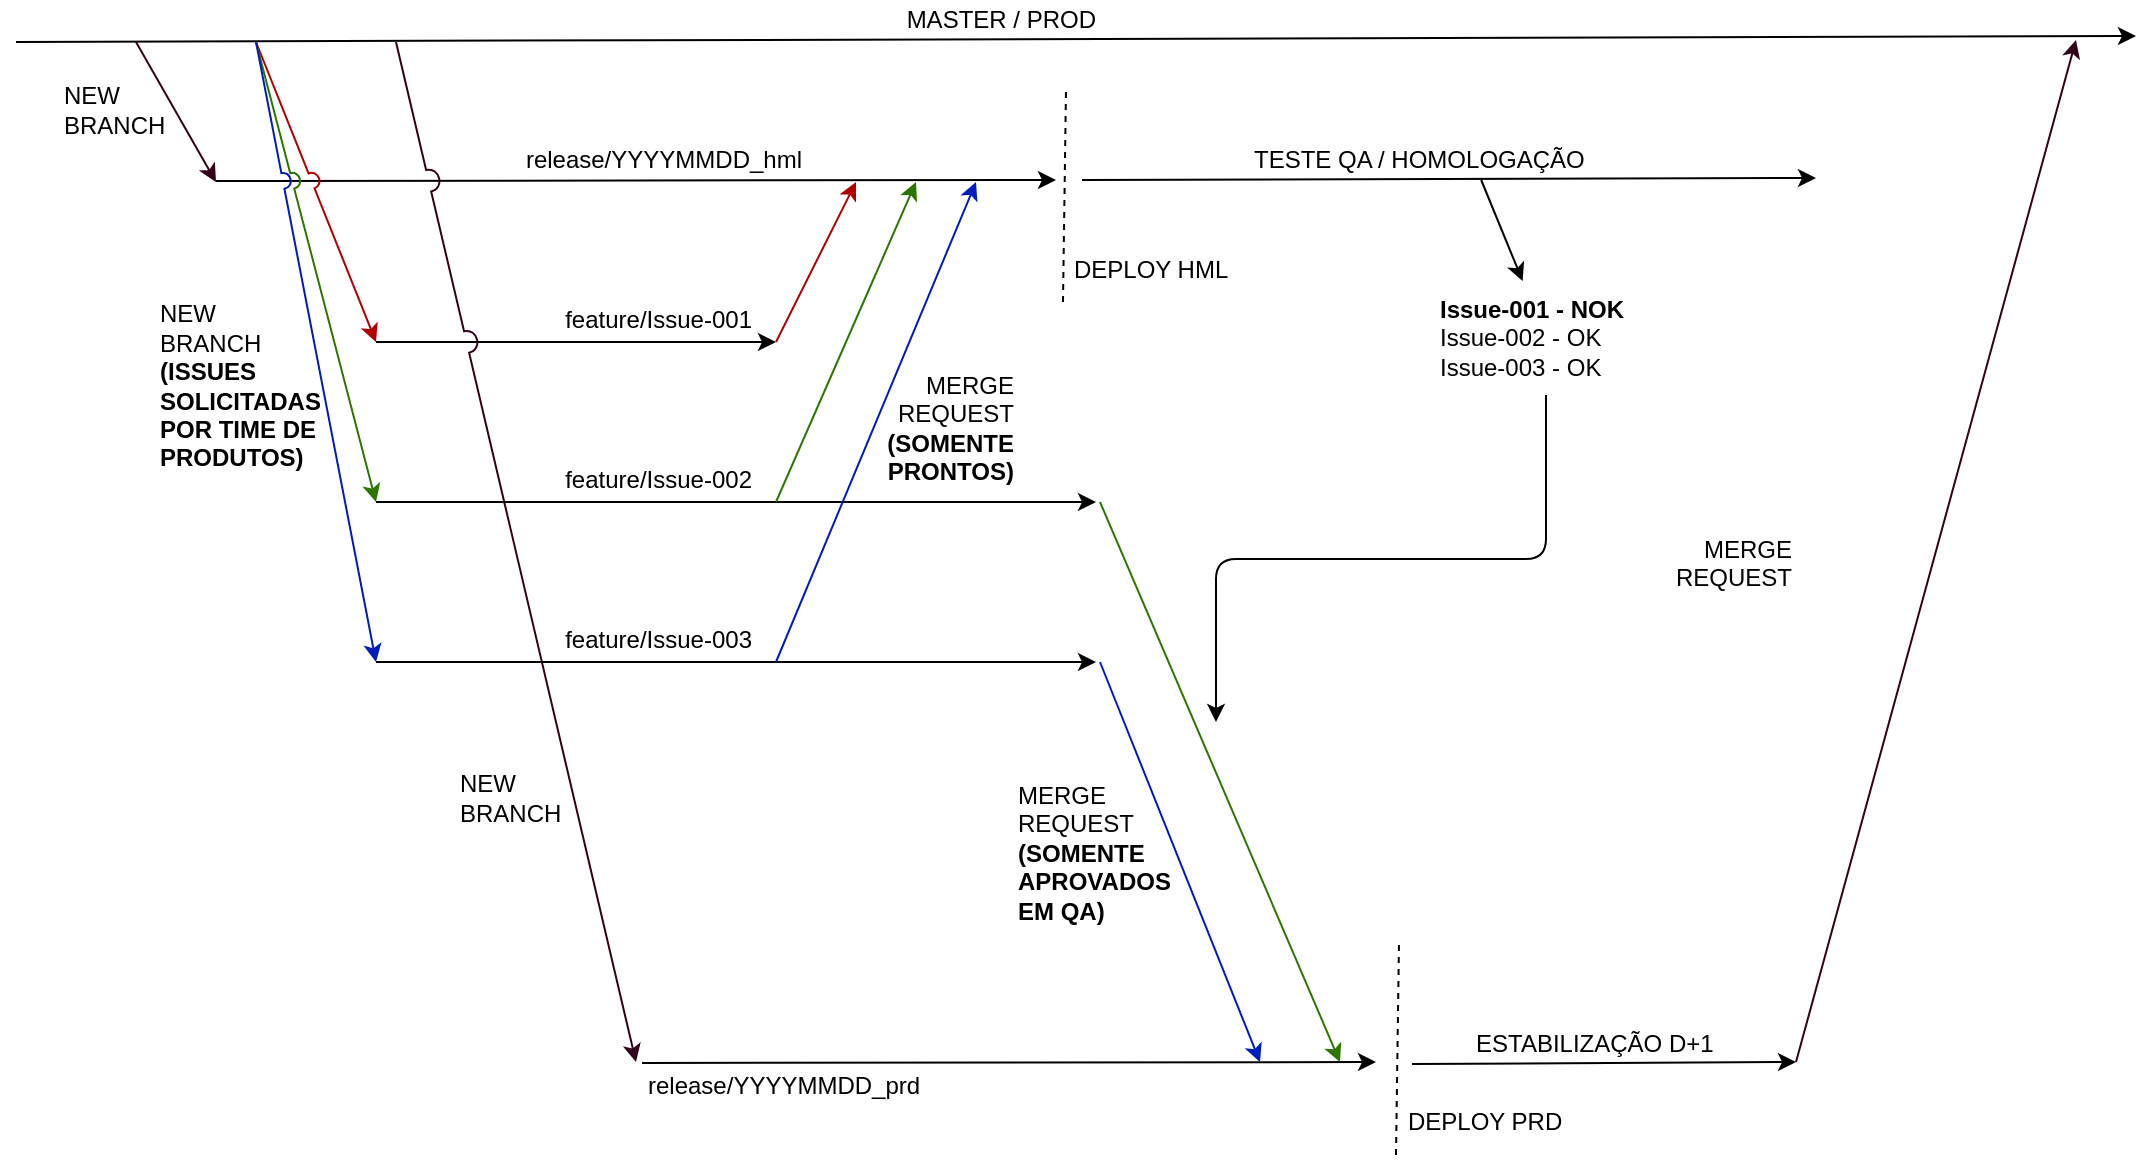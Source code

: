 <mxfile version="12.0.3" type="github" pages="1"><diagram id="5iVkoSy1Dvaidk0z1bQg" name="FLUXO A"><mxGraphModel dx="773" dy="441" grid="1" gridSize="10" guides="1" tooltips="1" connect="1" arrows="1" fold="1" page="1" pageScale="1" pageWidth="1169" pageHeight="827" math="0" shadow="0"><root><mxCell id="0"/><mxCell id="1" parent="0"/><mxCell id="8mjmV6c2ks8V2imVWyGz-1" value="" style="endArrow=classic;html=1;" parent="1" edge="1"><mxGeometry width="50" height="50" relative="1" as="geometry"><mxPoint x="40" y="120" as="sourcePoint"/><mxPoint x="1100" y="117" as="targetPoint"/></mxGeometry></mxCell><mxCell id="8mjmV6c2ks8V2imVWyGz-2" value="" style="endArrow=classic;html=1;" parent="1" edge="1"><mxGeometry width="50" height="50" relative="1" as="geometry"><mxPoint x="140" y="189.5" as="sourcePoint"/><mxPoint x="560" y="189" as="targetPoint"/></mxGeometry></mxCell><mxCell id="8mjmV6c2ks8V2imVWyGz-7" value="MASTER / PROD" style="text;html=1;strokeColor=none;fillColor=none;align=right;verticalAlign=middle;whiteSpace=wrap;rounded=0;" parent="1" vertex="1"><mxGeometry x="446" y="99" width="136" height="20" as="geometry"/></mxCell><mxCell id="8mjmV6c2ks8V2imVWyGz-14" value="" style="endArrow=classic;html=1;fillColor=#dae8fc;strokeColor=#000000;" parent="1" edge="1"><mxGeometry width="50" height="50" relative="1" as="geometry"><mxPoint x="220" y="270" as="sourcePoint"/><mxPoint x="420" y="270" as="targetPoint"/></mxGeometry></mxCell><mxCell id="8mjmV6c2ks8V2imVWyGz-15" value="" style="endArrow=classic;html=1;fillColor=#f5f5f5;strokeColor=#33001A;" parent="1" edge="1"><mxGeometry width="50" height="50" relative="1" as="geometry"><mxPoint x="100" y="120" as="sourcePoint"/><mxPoint x="140" y="190" as="targetPoint"/></mxGeometry></mxCell><mxCell id="8mjmV6c2ks8V2imVWyGz-19" value="" style="endArrow=classic;html=1;fillColor=#e51400;strokeColor=#B20000;" parent="1" edge="1"><mxGeometry width="50" height="50" relative="1" as="geometry"><mxPoint x="420" y="270" as="sourcePoint"/><mxPoint x="460" y="190" as="targetPoint"/></mxGeometry></mxCell><mxCell id="8mjmV6c2ks8V2imVWyGz-20" value="ESTABILIZAÇÃO D+1" style="text;html=1;strokeColor=none;fillColor=none;align=left;verticalAlign=middle;whiteSpace=wrap;rounded=0;" parent="1" vertex="1"><mxGeometry x="768" y="611" width="138" height="20" as="geometry"/></mxCell><mxCell id="8mjmV6c2ks8V2imVWyGz-21" value="release/YYYYMMDD_hml" style="text;html=1;strokeColor=none;fillColor=none;align=right;verticalAlign=middle;whiteSpace=wrap;rounded=0;" parent="1" vertex="1"><mxGeometry x="275" y="169" width="160" height="20" as="geometry"/></mxCell><mxCell id="8mjmV6c2ks8V2imVWyGz-23" value="feature/Issue-001" style="text;html=1;strokeColor=none;fillColor=none;align=right;verticalAlign=middle;whiteSpace=wrap;rounded=0;" parent="1" vertex="1"><mxGeometry x="300" y="250" width="110" height="18" as="geometry"/></mxCell><mxCell id="8mjmV6c2ks8V2imVWyGz-24" value="MERGE&lt;br&gt;REQUEST&lt;br&gt;&lt;b&gt;(SOMENTE PRONTOS)&lt;/b&gt;" style="text;html=1;strokeColor=none;fillColor=none;align=right;verticalAlign=top;whiteSpace=wrap;rounded=0;" parent="1" vertex="1"><mxGeometry x="460" y="278" width="81" height="70" as="geometry"/></mxCell><mxCell id="jiGzjIjnZJaChffuKxr2-3" value="" style="endArrow=classic;html=1;fillColor=#f5f5f5;strokeColor=#33001A;jumpStyle=arc;jumpSize=11;" parent="1" edge="1"><mxGeometry width="50" height="50" relative="1" as="geometry"><mxPoint x="230" y="120" as="sourcePoint"/><mxPoint x="350" y="630" as="targetPoint"/></mxGeometry></mxCell><mxCell id="jiGzjIjnZJaChffuKxr2-4" value="" style="endArrow=classic;html=1;fillColor=#e51400;strokeColor=#B20000;jumpStyle=arc;jumpSize=8;" parent="1" edge="1"><mxGeometry width="50" height="50" relative="1" as="geometry"><mxPoint x="160" y="120" as="sourcePoint"/><mxPoint x="220" y="270" as="targetPoint"/></mxGeometry></mxCell><mxCell id="jiGzjIjnZJaChffuKxr2-5" value="" style="endArrow=classic;html=1;fillColor=#ffe6cc;strokeColor=#000000;" parent="1" edge="1"><mxGeometry width="50" height="50" relative="1" as="geometry"><mxPoint x="220" y="350" as="sourcePoint"/><mxPoint x="580" y="350" as="targetPoint"/></mxGeometry></mxCell><mxCell id="jiGzjIjnZJaChffuKxr2-6" value="" style="endArrow=classic;html=1;fillColor=#d5e8d4;strokeColor=#000000;" parent="1" edge="1"><mxGeometry width="50" height="50" relative="1" as="geometry"><mxPoint x="220" y="430" as="sourcePoint"/><mxPoint x="580" y="430" as="targetPoint"/></mxGeometry></mxCell><mxCell id="jiGzjIjnZJaChffuKxr2-8" value="" style="endArrow=classic;html=1;fillColor=#60a917;strokeColor=#2D7600;jumpStyle=arc;jumpSize=8;" parent="1" edge="1"><mxGeometry width="50" height="50" relative="1" as="geometry"><mxPoint x="160" y="120" as="sourcePoint"/><mxPoint x="220" y="350" as="targetPoint"/></mxGeometry></mxCell><mxCell id="jiGzjIjnZJaChffuKxr2-9" value="" style="endArrow=classic;html=1;fillColor=#0050ef;strokeColor=#001DBC;jumpStyle=arc;jumpSize=8;" parent="1" edge="1"><mxGeometry width="50" height="50" relative="1" as="geometry"><mxPoint x="160" y="120" as="sourcePoint"/><mxPoint x="220" y="430" as="targetPoint"/></mxGeometry></mxCell><mxCell id="jiGzjIjnZJaChffuKxr2-10" value="feature/Issue-002" style="text;html=1;strokeColor=none;fillColor=none;align=right;verticalAlign=middle;whiteSpace=wrap;rounded=0;" parent="1" vertex="1"><mxGeometry x="300" y="330" width="110" height="18" as="geometry"/></mxCell><mxCell id="jiGzjIjnZJaChffuKxr2-11" value="feature/Issue-003" style="text;html=1;strokeColor=none;fillColor=none;align=right;verticalAlign=middle;whiteSpace=wrap;rounded=0;" parent="1" vertex="1"><mxGeometry x="300" y="410" width="110" height="18" as="geometry"/></mxCell><mxCell id="jiGzjIjnZJaChffuKxr2-12" value="" style="endArrow=classic;html=1;fillColor=#60a917;strokeColor=#2D7600;" parent="1" edge="1"><mxGeometry width="50" height="50" relative="1" as="geometry"><mxPoint x="420" y="350" as="sourcePoint"/><mxPoint x="490" y="190" as="targetPoint"/></mxGeometry></mxCell><mxCell id="jiGzjIjnZJaChffuKxr2-13" value="" style="endArrow=classic;html=1;fillColor=#0050ef;strokeColor=#001DBC;" parent="1" edge="1"><mxGeometry width="50" height="50" relative="1" as="geometry"><mxPoint x="420" y="430" as="sourcePoint"/><mxPoint x="520" y="190" as="targetPoint"/></mxGeometry></mxCell><mxCell id="jiGzjIjnZJaChffuKxr2-15" value="release/YYYYMMDD_prd" style="text;html=1;strokeColor=none;fillColor=none;align=left;verticalAlign=middle;whiteSpace=wrap;rounded=0;" parent="1" vertex="1"><mxGeometry x="354" y="632" width="160" height="20" as="geometry"/></mxCell><mxCell id="jiGzjIjnZJaChffuKxr2-16" value="" style="endArrow=classic;html=1;" parent="1" edge="1"><mxGeometry width="50" height="50" relative="1" as="geometry"><mxPoint x="353" y="630.5" as="sourcePoint"/><mxPoint x="720" y="630" as="targetPoint"/></mxGeometry></mxCell><mxCell id="jiGzjIjnZJaChffuKxr2-17" value="NEW &lt;br&gt;BRANCH" style="text;html=1;strokeColor=none;fillColor=none;align=left;verticalAlign=middle;whiteSpace=wrap;rounded=0;" parent="1" vertex="1"><mxGeometry x="62" y="132" width="68" height="44" as="geometry"/></mxCell><mxCell id="jiGzjIjnZJaChffuKxr2-18" value="DEPLOY HML" style="text;html=1;strokeColor=none;fillColor=none;align=left;verticalAlign=middle;whiteSpace=wrap;rounded=0;" parent="1" vertex="1"><mxGeometry x="567" y="217" width="89" height="33" as="geometry"/></mxCell><mxCell id="jiGzjIjnZJaChffuKxr2-21" value="" style="endArrow=none;dashed=1;html=1;strokeColor=#000000;" parent="1" edge="1"><mxGeometry width="50" height="50" relative="1" as="geometry"><mxPoint x="563.5" y="250" as="sourcePoint"/><mxPoint x="565" y="143.5" as="targetPoint"/></mxGeometry></mxCell><mxCell id="jiGzjIjnZJaChffuKxr2-22" value="NEW &lt;br&gt;BRANCH" style="text;html=1;strokeColor=none;fillColor=none;align=left;verticalAlign=middle;whiteSpace=wrap;rounded=0;" parent="1" vertex="1"><mxGeometry x="260" y="476" width="68" height="44" as="geometry"/></mxCell><mxCell id="jiGzjIjnZJaChffuKxr2-23" value="" style="endArrow=classic;html=1;fillColor=#0050ef;strokeColor=#001DBC;" parent="1" edge="1"><mxGeometry width="50" height="50" relative="1" as="geometry"><mxPoint x="582" y="430" as="sourcePoint"/><mxPoint x="662" y="630" as="targetPoint"/></mxGeometry></mxCell><mxCell id="jiGzjIjnZJaChffuKxr2-24" value="" style="endArrow=classic;html=1;fillColor=#60a917;strokeColor=#2D7600;" parent="1" edge="1"><mxGeometry width="50" height="50" relative="1" as="geometry"><mxPoint x="582" y="350" as="sourcePoint"/><mxPoint x="702" y="630" as="targetPoint"/></mxGeometry></mxCell><mxCell id="jiGzjIjnZJaChffuKxr2-25" value="MERGE&lt;br&gt;REQUEST&lt;br&gt;&lt;b&gt;(SOMENTE APROVADOS EM QA)&lt;/b&gt;" style="text;html=1;strokeColor=none;fillColor=none;align=left;verticalAlign=top;whiteSpace=wrap;rounded=0;" parent="1" vertex="1"><mxGeometry x="539" y="483" width="95" height="70" as="geometry"/></mxCell><mxCell id="jiGzjIjnZJaChffuKxr2-30" value="DEPLOY PRD" style="text;html=1;strokeColor=none;fillColor=none;align=left;verticalAlign=middle;whiteSpace=wrap;rounded=0;" parent="1" vertex="1"><mxGeometry x="733.5" y="643.5" width="89" height="33" as="geometry"/></mxCell><mxCell id="jiGzjIjnZJaChffuKxr2-31" value="" style="endArrow=none;dashed=1;html=1;strokeColor=#000000;" parent="1" edge="1"><mxGeometry width="50" height="50" relative="1" as="geometry"><mxPoint x="730.0" y="676.5" as="sourcePoint"/><mxPoint x="731.5" y="570" as="targetPoint"/></mxGeometry></mxCell><mxCell id="jiGzjIjnZJaChffuKxr2-32" value="" style="endArrow=classic;html=1;" parent="1" edge="1"><mxGeometry width="50" height="50" relative="1" as="geometry"><mxPoint x="738" y="631" as="sourcePoint"/><mxPoint x="930" y="630" as="targetPoint"/></mxGeometry></mxCell><mxCell id="jiGzjIjnZJaChffuKxr2-33" value="" style="endArrow=classic;html=1;fillColor=#f5f5f5;strokeColor=#33001A;jumpStyle=arc;jumpSize=11;" parent="1" edge="1"><mxGeometry width="50" height="50" relative="1" as="geometry"><mxPoint x="930" y="630" as="sourcePoint"/><mxPoint x="1070" y="119" as="targetPoint"/></mxGeometry></mxCell><mxCell id="jiGzjIjnZJaChffuKxr2-34" value="MERGE&lt;br&gt;REQUEST" style="text;html=1;strokeColor=none;fillColor=none;align=right;verticalAlign=top;whiteSpace=wrap;rounded=0;" parent="1" vertex="1"><mxGeometry x="850" y="360" width="80" height="45" as="geometry"/></mxCell><mxCell id="jiGzjIjnZJaChffuKxr2-35" value="NEW &lt;br&gt;BRANCH&lt;br&gt;&lt;b&gt;(ISSUES SOLICITADAS POR TIME DE PRODUTOS)&lt;/b&gt;" style="text;html=1;strokeColor=none;fillColor=none;align=left;verticalAlign=middle;whiteSpace=wrap;rounded=0;" parent="1" vertex="1"><mxGeometry x="110" y="235" width="85" height="113" as="geometry"/></mxCell><mxCell id="jiGzjIjnZJaChffuKxr2-36" value="" style="endArrow=classic;html=1;" parent="1" edge="1"><mxGeometry width="50" height="50" relative="1" as="geometry"><mxPoint x="573.0" y="189.0" as="sourcePoint"/><mxPoint x="940" y="188" as="targetPoint"/></mxGeometry></mxCell><mxCell id="jiGzjIjnZJaChffuKxr2-37" value="TESTE QA / HOMOLOGAÇÃO" style="text;html=1;strokeColor=none;fillColor=none;align=left;verticalAlign=middle;whiteSpace=wrap;rounded=0;" parent="1" vertex="1"><mxGeometry x="657" y="169" width="223" height="20" as="geometry"/></mxCell><mxCell id="tVXpS5EwI0QzzDT3Nk-B-8" value="&lt;b&gt;Issue-001 - NOK&lt;/b&gt;&lt;br&gt;Issue-002 - OK&lt;br&gt;Issue-003 - OK" style="text;html=1;strokeColor=none;fillColor=none;align=left;verticalAlign=middle;whiteSpace=wrap;rounded=0;" vertex="1" parent="1"><mxGeometry x="750" y="239.5" width="110" height="57" as="geometry"/></mxCell><mxCell id="tVXpS5EwI0QzzDT3Nk-B-9" value="" style="edgeStyle=elbowEdgeStyle;elbow=vertical;endArrow=none;html=1;strokeColor=#000000;startArrow=classic;startFill=1;endFill=0;" edge="1" parent="1" target="tVXpS5EwI0QzzDT3Nk-B-8"><mxGeometry width="50" height="50" relative="1" as="geometry"><mxPoint x="640" y="460" as="sourcePoint"/><mxPoint x="810" y="250" as="targetPoint"/></mxGeometry></mxCell><mxCell id="tVXpS5EwI0QzzDT3Nk-B-11" value="" style="endArrow=classic;html=1;strokeColor=#000000;" edge="1" parent="1" source="jiGzjIjnZJaChffuKxr2-37" target="tVXpS5EwI0QzzDT3Nk-B-8"><mxGeometry width="50" height="50" relative="1" as="geometry"><mxPoint x="800" y="490" as="sourcePoint"/><mxPoint x="850" y="440" as="targetPoint"/></mxGeometry></mxCell></root></mxGraphModel></diagram></mxfile>